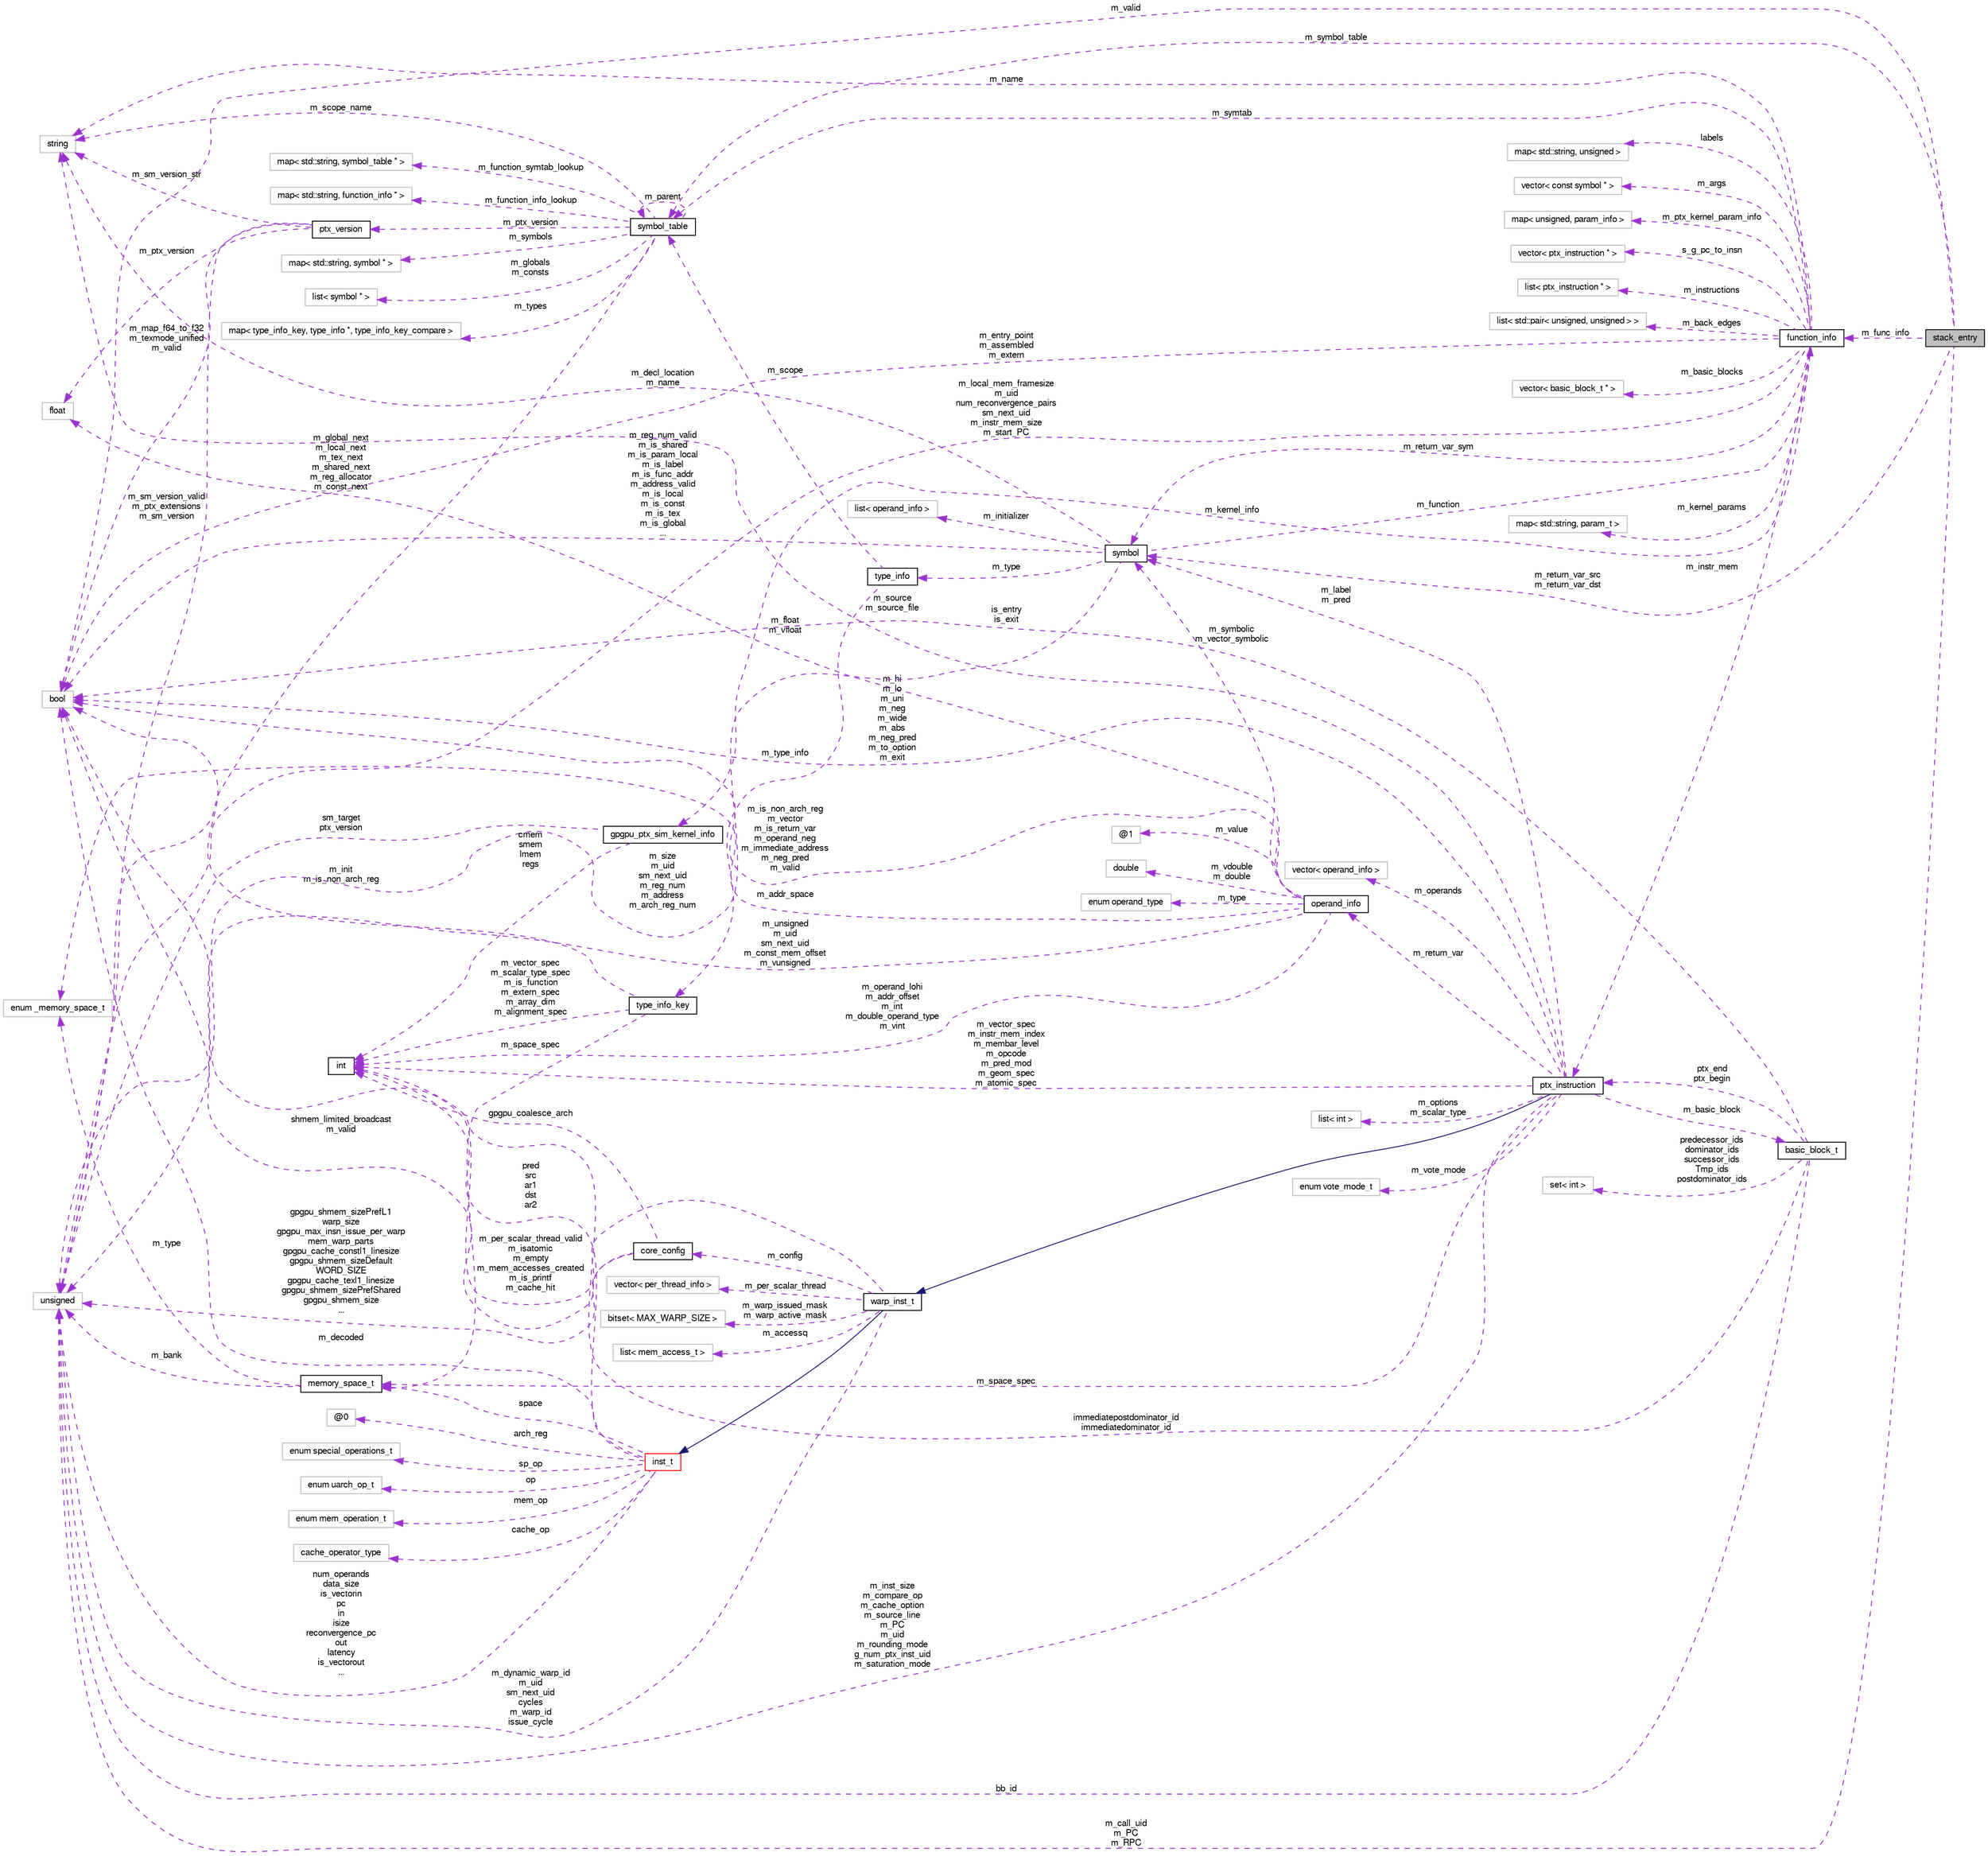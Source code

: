 digraph G
{
  bgcolor="transparent";
  edge [fontname="FreeSans",fontsize="10",labelfontname="FreeSans",labelfontsize="10"];
  node [fontname="FreeSans",fontsize="10",shape=record];
  rankdir=LR;
  Node1 [label="stack_entry",height=0.2,width=0.4,color="black", fillcolor="grey75", style="filled" fontcolor="black"];
  Node2 -> Node1 [dir=back,color="darkorchid3",fontsize="10",style="dashed",label="m_symbol_table",fontname="FreeSans"];
  Node2 [label="symbol_table",height=0.2,width=0.4,color="black",URL="$classsymbol__table.html"];
  Node3 -> Node2 [dir=back,color="darkorchid3",fontsize="10",style="dashed",label="m_symbols",fontname="FreeSans"];
  Node3 [label="map\< std::string, symbol * \>",height=0.2,width=0.4,color="grey75"];
  Node2 -> Node2 [dir=back,color="darkorchid3",fontsize="10",style="dashed",label="m_parent",fontname="FreeSans"];
  Node4 -> Node2 [dir=back,color="darkorchid3",fontsize="10",style="dashed",label="m_globals\nm_consts",fontname="FreeSans"];
  Node4 [label="list\< symbol * \>",height=0.2,width=0.4,color="grey75"];
  Node5 -> Node2 [dir=back,color="darkorchid3",fontsize="10",style="dashed",label="m_types",fontname="FreeSans"];
  Node5 [label="map\< type_info_key, type_info *, type_info_key_compare \>",height=0.2,width=0.4,color="grey75"];
  Node6 -> Node2 [dir=back,color="darkorchid3",fontsize="10",style="dashed",label="m_ptx_version",fontname="FreeSans"];
  Node6 [label="ptx_version",height=0.2,width=0.4,color="black",URL="$classptx__version.html"];
  Node7 -> Node6 [dir=back,color="darkorchid3",fontsize="10",style="dashed",label="m_ptx_version",fontname="FreeSans"];
  Node7 [label="float",height=0.2,width=0.4,color="grey75"];
  Node8 -> Node6 [dir=back,color="darkorchid3",fontsize="10",style="dashed",label="m_sm_version_str",fontname="FreeSans"];
  Node8 [label="string",height=0.2,width=0.4,color="grey75"];
  Node9 -> Node6 [dir=back,color="darkorchid3",fontsize="10",style="dashed",label="m_map_f64_to_f32\nm_texmode_unified\nm_valid",fontname="FreeSans"];
  Node9 [label="bool",height=0.2,width=0.4,color="grey75"];
  Node10 -> Node6 [dir=back,color="darkorchid3",fontsize="10",style="dashed",label="m_sm_version_valid\nm_ptx_extensions\nm_sm_version",fontname="FreeSans"];
  Node10 [label="unsigned",height=0.2,width=0.4,color="grey75"];
  Node8 -> Node2 [dir=back,color="darkorchid3",fontsize="10",style="dashed",label="m_scope_name",fontname="FreeSans"];
  Node11 -> Node2 [dir=back,color="darkorchid3",fontsize="10",style="dashed",label="m_function_symtab_lookup",fontname="FreeSans"];
  Node11 [label="map\< std::string, symbol_table * \>",height=0.2,width=0.4,color="grey75"];
  Node12 -> Node2 [dir=back,color="darkorchid3",fontsize="10",style="dashed",label="m_function_info_lookup",fontname="FreeSans"];
  Node12 [label="map\< std::string, function_info * \>",height=0.2,width=0.4,color="grey75"];
  Node10 -> Node2 [dir=back,color="darkorchid3",fontsize="10",style="dashed",label="m_global_next\nm_local_next\nm_tex_next\nm_shared_next\nm_reg_allocator\nm_const_next",fontname="FreeSans"];
  Node13 -> Node1 [dir=back,color="darkorchid3",fontsize="10",style="dashed",label="m_return_var_src\nm_return_var_dst",fontname="FreeSans"];
  Node13 [label="symbol",height=0.2,width=0.4,color="black",URL="$classsymbol.html"];
  Node14 -> Node13 [dir=back,color="darkorchid3",fontsize="10",style="dashed",label="m_type",fontname="FreeSans"];
  Node14 [label="type_info",height=0.2,width=0.4,color="black",URL="$classtype__info.html"];
  Node2 -> Node14 [dir=back,color="darkorchid3",fontsize="10",style="dashed",label="m_scope",fontname="FreeSans"];
  Node15 -> Node14 [dir=back,color="darkorchid3",fontsize="10",style="dashed",label="m_type_info",fontname="FreeSans"];
  Node15 [label="type_info_key",height=0.2,width=0.4,color="black",URL="$classtype__info__key.html"];
  Node16 -> Node15 [dir=back,color="darkorchid3",fontsize="10",style="dashed",label="m_space_spec",fontname="FreeSans"];
  Node16 [label="memory_space_t",height=0.2,width=0.4,color="black",URL="$classmemory__space__t.html"];
  Node17 -> Node16 [dir=back,color="darkorchid3",fontsize="10",style="dashed",label="m_type",fontname="FreeSans"];
  Node17 [label="enum _memory_space_t",height=0.2,width=0.4,color="grey75"];
  Node10 -> Node16 [dir=back,color="darkorchid3",fontsize="10",style="dashed",label="m_bank",fontname="FreeSans"];
  Node18 -> Node15 [dir=back,color="darkorchid3",fontsize="10",style="dashed",label="m_vector_spec\nm_scalar_type_spec\nm_is_function\nm_extern_spec\nm_array_dim\nm_alignment_spec",fontname="FreeSans"];
  Node18 [label="int",height=0.2,width=0.4,color="black",URL="$classint.html"];
  Node9 -> Node15 [dir=back,color="darkorchid3",fontsize="10",style="dashed",label="m_init\nm_is_non_arch_reg",fontname="FreeSans"];
  Node9 -> Node13 [dir=back,color="darkorchid3",fontsize="10",style="dashed",label="m_reg_num_valid\nm_is_shared\nm_is_param_local\nm_is_label\nm_is_func_addr\nm_address_valid\nm_is_local\nm_is_const\nm_is_tex\nm_is_global\n...",fontname="FreeSans"];
  Node8 -> Node13 [dir=back,color="darkorchid3",fontsize="10",style="dashed",label="m_decl_location\nm_name",fontname="FreeSans"];
  Node19 -> Node13 [dir=back,color="darkorchid3",fontsize="10",style="dashed",label="m_function",fontname="FreeSans"];
  Node19 [label="function_info",height=0.2,width=0.4,color="black",URL="$classfunction__info.html"];
  Node2 -> Node19 [dir=back,color="darkorchid3",fontsize="10",style="dashed",label="m_symtab",fontname="FreeSans"];
  Node20 -> Node19 [dir=back,color="darkorchid3",fontsize="10",style="dashed",label="m_kernel_params",fontname="FreeSans"];
  Node20 [label="map\< std::string, param_t \>",height=0.2,width=0.4,color="grey75"];
  Node21 -> Node19 [dir=back,color="darkorchid3",fontsize="10",style="dashed",label="labels",fontname="FreeSans"];
  Node21 [label="map\< std::string, unsigned \>",height=0.2,width=0.4,color="grey75"];
  Node22 -> Node19 [dir=back,color="darkorchid3",fontsize="10",style="dashed",label="m_args",fontname="FreeSans"];
  Node22 [label="vector\< const symbol * \>",height=0.2,width=0.4,color="grey75"];
  Node23 -> Node19 [dir=back,color="darkorchid3",fontsize="10",style="dashed",label="m_ptx_kernel_param_info",fontname="FreeSans"];
  Node23 [label="map\< unsigned, param_info \>",height=0.2,width=0.4,color="grey75"];
  Node24 -> Node19 [dir=back,color="darkorchid3",fontsize="10",style="dashed",label="s_g_pc_to_insn",fontname="FreeSans"];
  Node24 [label="vector\< ptx_instruction * \>",height=0.2,width=0.4,color="grey75"];
  Node25 -> Node19 [dir=back,color="darkorchid3",fontsize="10",style="dashed",label="m_instructions",fontname="FreeSans"];
  Node25 [label="list\< ptx_instruction * \>",height=0.2,width=0.4,color="grey75"];
  Node26 -> Node19 [dir=back,color="darkorchid3",fontsize="10",style="dashed",label="m_instr_mem",fontname="FreeSans"];
  Node26 [label="ptx_instruction",height=0.2,width=0.4,color="black",URL="$classptx__instruction.html"];
  Node27 -> Node26 [dir=back,color="midnightblue",fontsize="10",style="solid",fontname="FreeSans"];
  Node27 [label="warp_inst_t",height=0.2,width=0.4,color="black",URL="$classwarp__inst__t.html"];
  Node28 -> Node27 [dir=back,color="midnightblue",fontsize="10",style="solid",fontname="FreeSans"];
  Node28 [label="inst_t",height=0.2,width=0.4,color="red",URL="$classinst__t.html"];
  Node29 -> Node28 [dir=back,color="darkorchid3",fontsize="10",style="dashed",label="arch_reg",fontname="FreeSans"];
  Node29 [label="@0",height=0.2,width=0.4,color="grey75"];
  Node30 -> Node28 [dir=back,color="darkorchid3",fontsize="10",style="dashed",label="sp_op",fontname="FreeSans"];
  Node30 [label="enum special_operations_t",height=0.2,width=0.4,color="grey75"];
  Node31 -> Node28 [dir=back,color="darkorchid3",fontsize="10",style="dashed",label="op",fontname="FreeSans"];
  Node31 [label="enum uarch_op_t",height=0.2,width=0.4,color="grey75"];
  Node32 -> Node28 [dir=back,color="darkorchid3",fontsize="10",style="dashed",label="mem_op",fontname="FreeSans"];
  Node32 [label="enum mem_operation_t",height=0.2,width=0.4,color="grey75"];
  Node33 -> Node28 [dir=back,color="darkorchid3",fontsize="10",style="dashed",label="cache_op",fontname="FreeSans"];
  Node33 [label="cache_operator_type",height=0.2,width=0.4,color="grey75"];
  Node16 -> Node28 [dir=back,color="darkorchid3",fontsize="10",style="dashed",label="space",fontname="FreeSans"];
  Node18 -> Node28 [dir=back,color="darkorchid3",fontsize="10",style="dashed",label="pred\nsrc\nar1\ndst\nar2",fontname="FreeSans"];
  Node9 -> Node28 [dir=back,color="darkorchid3",fontsize="10",style="dashed",label="m_decoded",fontname="FreeSans"];
  Node10 -> Node28 [dir=back,color="darkorchid3",fontsize="10",style="dashed",label="num_operands\ndata_size\nis_vectorin\npc\nin\nisize\nreconvergence_pc\nout\nlatency\nis_vectorout\n...",fontname="FreeSans"];
  Node34 -> Node27 [dir=back,color="darkorchid3",fontsize="10",style="dashed",label="m_warp_issued_mask\nm_warp_active_mask",fontname="FreeSans"];
  Node34 [label="bitset\< MAX_WARP_SIZE \>",height=0.2,width=0.4,color="grey75"];
  Node35 -> Node27 [dir=back,color="darkorchid3",fontsize="10",style="dashed",label="m_accessq",fontname="FreeSans"];
  Node35 [label="list\< mem_access_t \>",height=0.2,width=0.4,color="grey75"];
  Node36 -> Node27 [dir=back,color="darkorchid3",fontsize="10",style="dashed",label="m_config",fontname="FreeSans"];
  Node36 [label="core_config",height=0.2,width=0.4,color="black",URL="$structcore__config.html"];
  Node18 -> Node36 [dir=back,color="darkorchid3",fontsize="10",style="dashed",label="gpgpu_coalesce_arch",fontname="FreeSans"];
  Node9 -> Node36 [dir=back,color="darkorchid3",fontsize="10",style="dashed",label="shmem_limited_broadcast\nm_valid",fontname="FreeSans"];
  Node10 -> Node36 [dir=back,color="darkorchid3",fontsize="10",style="dashed",label="gpgpu_shmem_sizePrefL1\nwarp_size\ngpgpu_max_insn_issue_per_warp\nmem_warp_parts\ngpgpu_cache_constl1_linesize\ngpgpu_shmem_sizeDefault\nWORD_SIZE\ngpgpu_cache_texl1_linesize\ngpgpu_shmem_sizePrefShared\ngpgpu_shmem_size\n...",fontname="FreeSans"];
  Node9 -> Node27 [dir=back,color="darkorchid3",fontsize="10",style="dashed",label="m_per_scalar_thread_valid\nm_isatomic\nm_empty\nm_mem_accesses_created\nm_is_printf\nm_cache_hit",fontname="FreeSans"];
  Node37 -> Node27 [dir=back,color="darkorchid3",fontsize="10",style="dashed",label="m_per_scalar_thread",fontname="FreeSans"];
  Node37 [label="vector\< per_thread_info \>",height=0.2,width=0.4,color="grey75"];
  Node10 -> Node27 [dir=back,color="darkorchid3",fontsize="10",style="dashed",label="m_dynamic_warp_id\nm_uid\nsm_next_uid\ncycles\nm_warp_id\nissue_cycle",fontname="FreeSans"];
  Node38 -> Node26 [dir=back,color="darkorchid3",fontsize="10",style="dashed",label="m_basic_block",fontname="FreeSans"];
  Node38 [label="basic_block_t",height=0.2,width=0.4,color="black",URL="$structbasic__block__t.html"];
  Node39 -> Node38 [dir=back,color="darkorchid3",fontsize="10",style="dashed",label="predecessor_ids\ndominator_ids\nsuccessor_ids\nTmp_ids\npostdominator_ids",fontname="FreeSans"];
  Node39 [label="set\< int \>",height=0.2,width=0.4,color="grey75"];
  Node26 -> Node38 [dir=back,color="darkorchid3",fontsize="10",style="dashed",label="ptx_end\nptx_begin",fontname="FreeSans"];
  Node18 -> Node38 [dir=back,color="darkorchid3",fontsize="10",style="dashed",label="immediatepostdominator_id\nimmediatedominator_id",fontname="FreeSans"];
  Node9 -> Node38 [dir=back,color="darkorchid3",fontsize="10",style="dashed",label="is_entry\nis_exit",fontname="FreeSans"];
  Node10 -> Node38 [dir=back,color="darkorchid3",fontsize="10",style="dashed",label="bb_id",fontname="FreeSans"];
  Node40 -> Node26 [dir=back,color="darkorchid3",fontsize="10",style="dashed",label="m_options\nm_scalar_type",fontname="FreeSans"];
  Node40 [label="list\< int \>",height=0.2,width=0.4,color="grey75"];
  Node16 -> Node26 [dir=back,color="darkorchid3",fontsize="10",style="dashed",label="m_space_spec",fontname="FreeSans"];
  Node41 -> Node26 [dir=back,color="darkorchid3",fontsize="10",style="dashed",label="m_vote_mode",fontname="FreeSans"];
  Node41 [label="enum vote_mode_t",height=0.2,width=0.4,color="grey75"];
  Node42 -> Node26 [dir=back,color="darkorchid3",fontsize="10",style="dashed",label="m_return_var",fontname="FreeSans"];
  Node42 [label="operand_info",height=0.2,width=0.4,color="black",URL="$classoperand__info.html"];
  Node43 -> Node42 [dir=back,color="darkorchid3",fontsize="10",style="dashed",label="m_value",fontname="FreeSans"];
  Node43 [label="@1",height=0.2,width=0.4,color="grey75"];
  Node44 -> Node42 [dir=back,color="darkorchid3",fontsize="10",style="dashed",label="m_vdouble\nm_double",fontname="FreeSans"];
  Node44 [label="double",height=0.2,width=0.4,color="grey75"];
  Node7 -> Node42 [dir=back,color="darkorchid3",fontsize="10",style="dashed",label="m_float\nm_vfloat",fontname="FreeSans"];
  Node17 -> Node42 [dir=back,color="darkorchid3",fontsize="10",style="dashed",label="m_addr_space",fontname="FreeSans"];
  Node13 -> Node42 [dir=back,color="darkorchid3",fontsize="10",style="dashed",label="m_symbolic\nm_vector_symbolic",fontname="FreeSans"];
  Node18 -> Node42 [dir=back,color="darkorchid3",fontsize="10",style="dashed",label="m_operand_lohi\nm_addr_offset\nm_int\nm_double_operand_type\nm_vint",fontname="FreeSans"];
  Node9 -> Node42 [dir=back,color="darkorchid3",fontsize="10",style="dashed",label="m_is_non_arch_reg\nm_vector\nm_is_return_var\nm_operand_neg\nm_immediate_address\nm_neg_pred\nm_valid",fontname="FreeSans"];
  Node45 -> Node42 [dir=back,color="darkorchid3",fontsize="10",style="dashed",label="m_type",fontname="FreeSans"];
  Node45 [label="enum operand_type",height=0.2,width=0.4,color="grey75"];
  Node10 -> Node42 [dir=back,color="darkorchid3",fontsize="10",style="dashed",label="m_unsigned\nm_uid\nsm_next_uid\nm_const_mem_offset\nm_vunsigned",fontname="FreeSans"];
  Node18 -> Node26 [dir=back,color="darkorchid3",fontsize="10",style="dashed",label="m_vector_spec\nm_instr_mem_index\nm_membar_level\nm_opcode\nm_pred_mod\nm_geom_spec\nm_atomic_spec",fontname="FreeSans"];
  Node13 -> Node26 [dir=back,color="darkorchid3",fontsize="10",style="dashed",label="m_label\nm_pred",fontname="FreeSans"];
  Node9 -> Node26 [dir=back,color="darkorchid3",fontsize="10",style="dashed",label="m_hi\nm_lo\nm_uni\nm_neg\nm_wide\nm_abs\nm_neg_pred\nm_to_option\nm_exit",fontname="FreeSans"];
  Node8 -> Node26 [dir=back,color="darkorchid3",fontsize="10",style="dashed",label="m_source\nm_source_file",fontname="FreeSans"];
  Node10 -> Node26 [dir=back,color="darkorchid3",fontsize="10",style="dashed",label="m_inst_size\nm_compare_op\nm_cache_option\nm_source_line\nm_PC\nm_uid\nm_rounding_mode\ng_num_ptx_inst_uid\nm_saturation_mode",fontname="FreeSans"];
  Node46 -> Node26 [dir=back,color="darkorchid3",fontsize="10",style="dashed",label="m_operands",fontname="FreeSans"];
  Node46 [label="vector\< operand_info \>",height=0.2,width=0.4,color="grey75"];
  Node13 -> Node19 [dir=back,color="darkorchid3",fontsize="10",style="dashed",label="m_return_var_sym",fontname="FreeSans"];
  Node8 -> Node19 [dir=back,color="darkorchid3",fontsize="10",style="dashed",label="m_name",fontname="FreeSans"];
  Node9 -> Node19 [dir=back,color="darkorchid3",fontsize="10",style="dashed",label="m_entry_point\nm_assembled\nm_extern",fontname="FreeSans"];
  Node47 -> Node19 [dir=back,color="darkorchid3",fontsize="10",style="dashed",label="m_kernel_info",fontname="FreeSans"];
  Node47 [label="gpgpu_ptx_sim_kernel_info",height=0.2,width=0.4,color="black",URL="$structgpgpu__ptx__sim__kernel__info.html"];
  Node18 -> Node47 [dir=back,color="darkorchid3",fontsize="10",style="dashed",label="cmem\nsmem\nlmem\nregs",fontname="FreeSans"];
  Node10 -> Node47 [dir=back,color="darkorchid3",fontsize="10",style="dashed",label="sm_target\nptx_version",fontname="FreeSans"];
  Node48 -> Node19 [dir=back,color="darkorchid3",fontsize="10",style="dashed",label="m_back_edges",fontname="FreeSans"];
  Node48 [label="list\< std::pair\< unsigned, unsigned \> \>",height=0.2,width=0.4,color="grey75"];
  Node10 -> Node19 [dir=back,color="darkorchid3",fontsize="10",style="dashed",label="m_local_mem_framesize\nm_uid\nnum_reconvergence_pairs\nsm_next_uid\nm_instr_mem_size\nm_start_PC",fontname="FreeSans"];
  Node49 -> Node19 [dir=back,color="darkorchid3",fontsize="10",style="dashed",label="m_basic_blocks",fontname="FreeSans"];
  Node49 [label="vector\< basic_block_t * \>",height=0.2,width=0.4,color="grey75"];
  Node50 -> Node13 [dir=back,color="darkorchid3",fontsize="10",style="dashed",label="m_initializer",fontname="FreeSans"];
  Node50 [label="list\< operand_info \>",height=0.2,width=0.4,color="grey75"];
  Node10 -> Node13 [dir=back,color="darkorchid3",fontsize="10",style="dashed",label="m_size\nm_uid\nsm_next_uid\nm_reg_num\nm_address\nm_arch_reg_num",fontname="FreeSans"];
  Node9 -> Node1 [dir=back,color="darkorchid3",fontsize="10",style="dashed",label="m_valid",fontname="FreeSans"];
  Node19 -> Node1 [dir=back,color="darkorchid3",fontsize="10",style="dashed",label="m_func_info",fontname="FreeSans"];
  Node10 -> Node1 [dir=back,color="darkorchid3",fontsize="10",style="dashed",label="m_call_uid\nm_PC\nm_RPC",fontname="FreeSans"];
}
